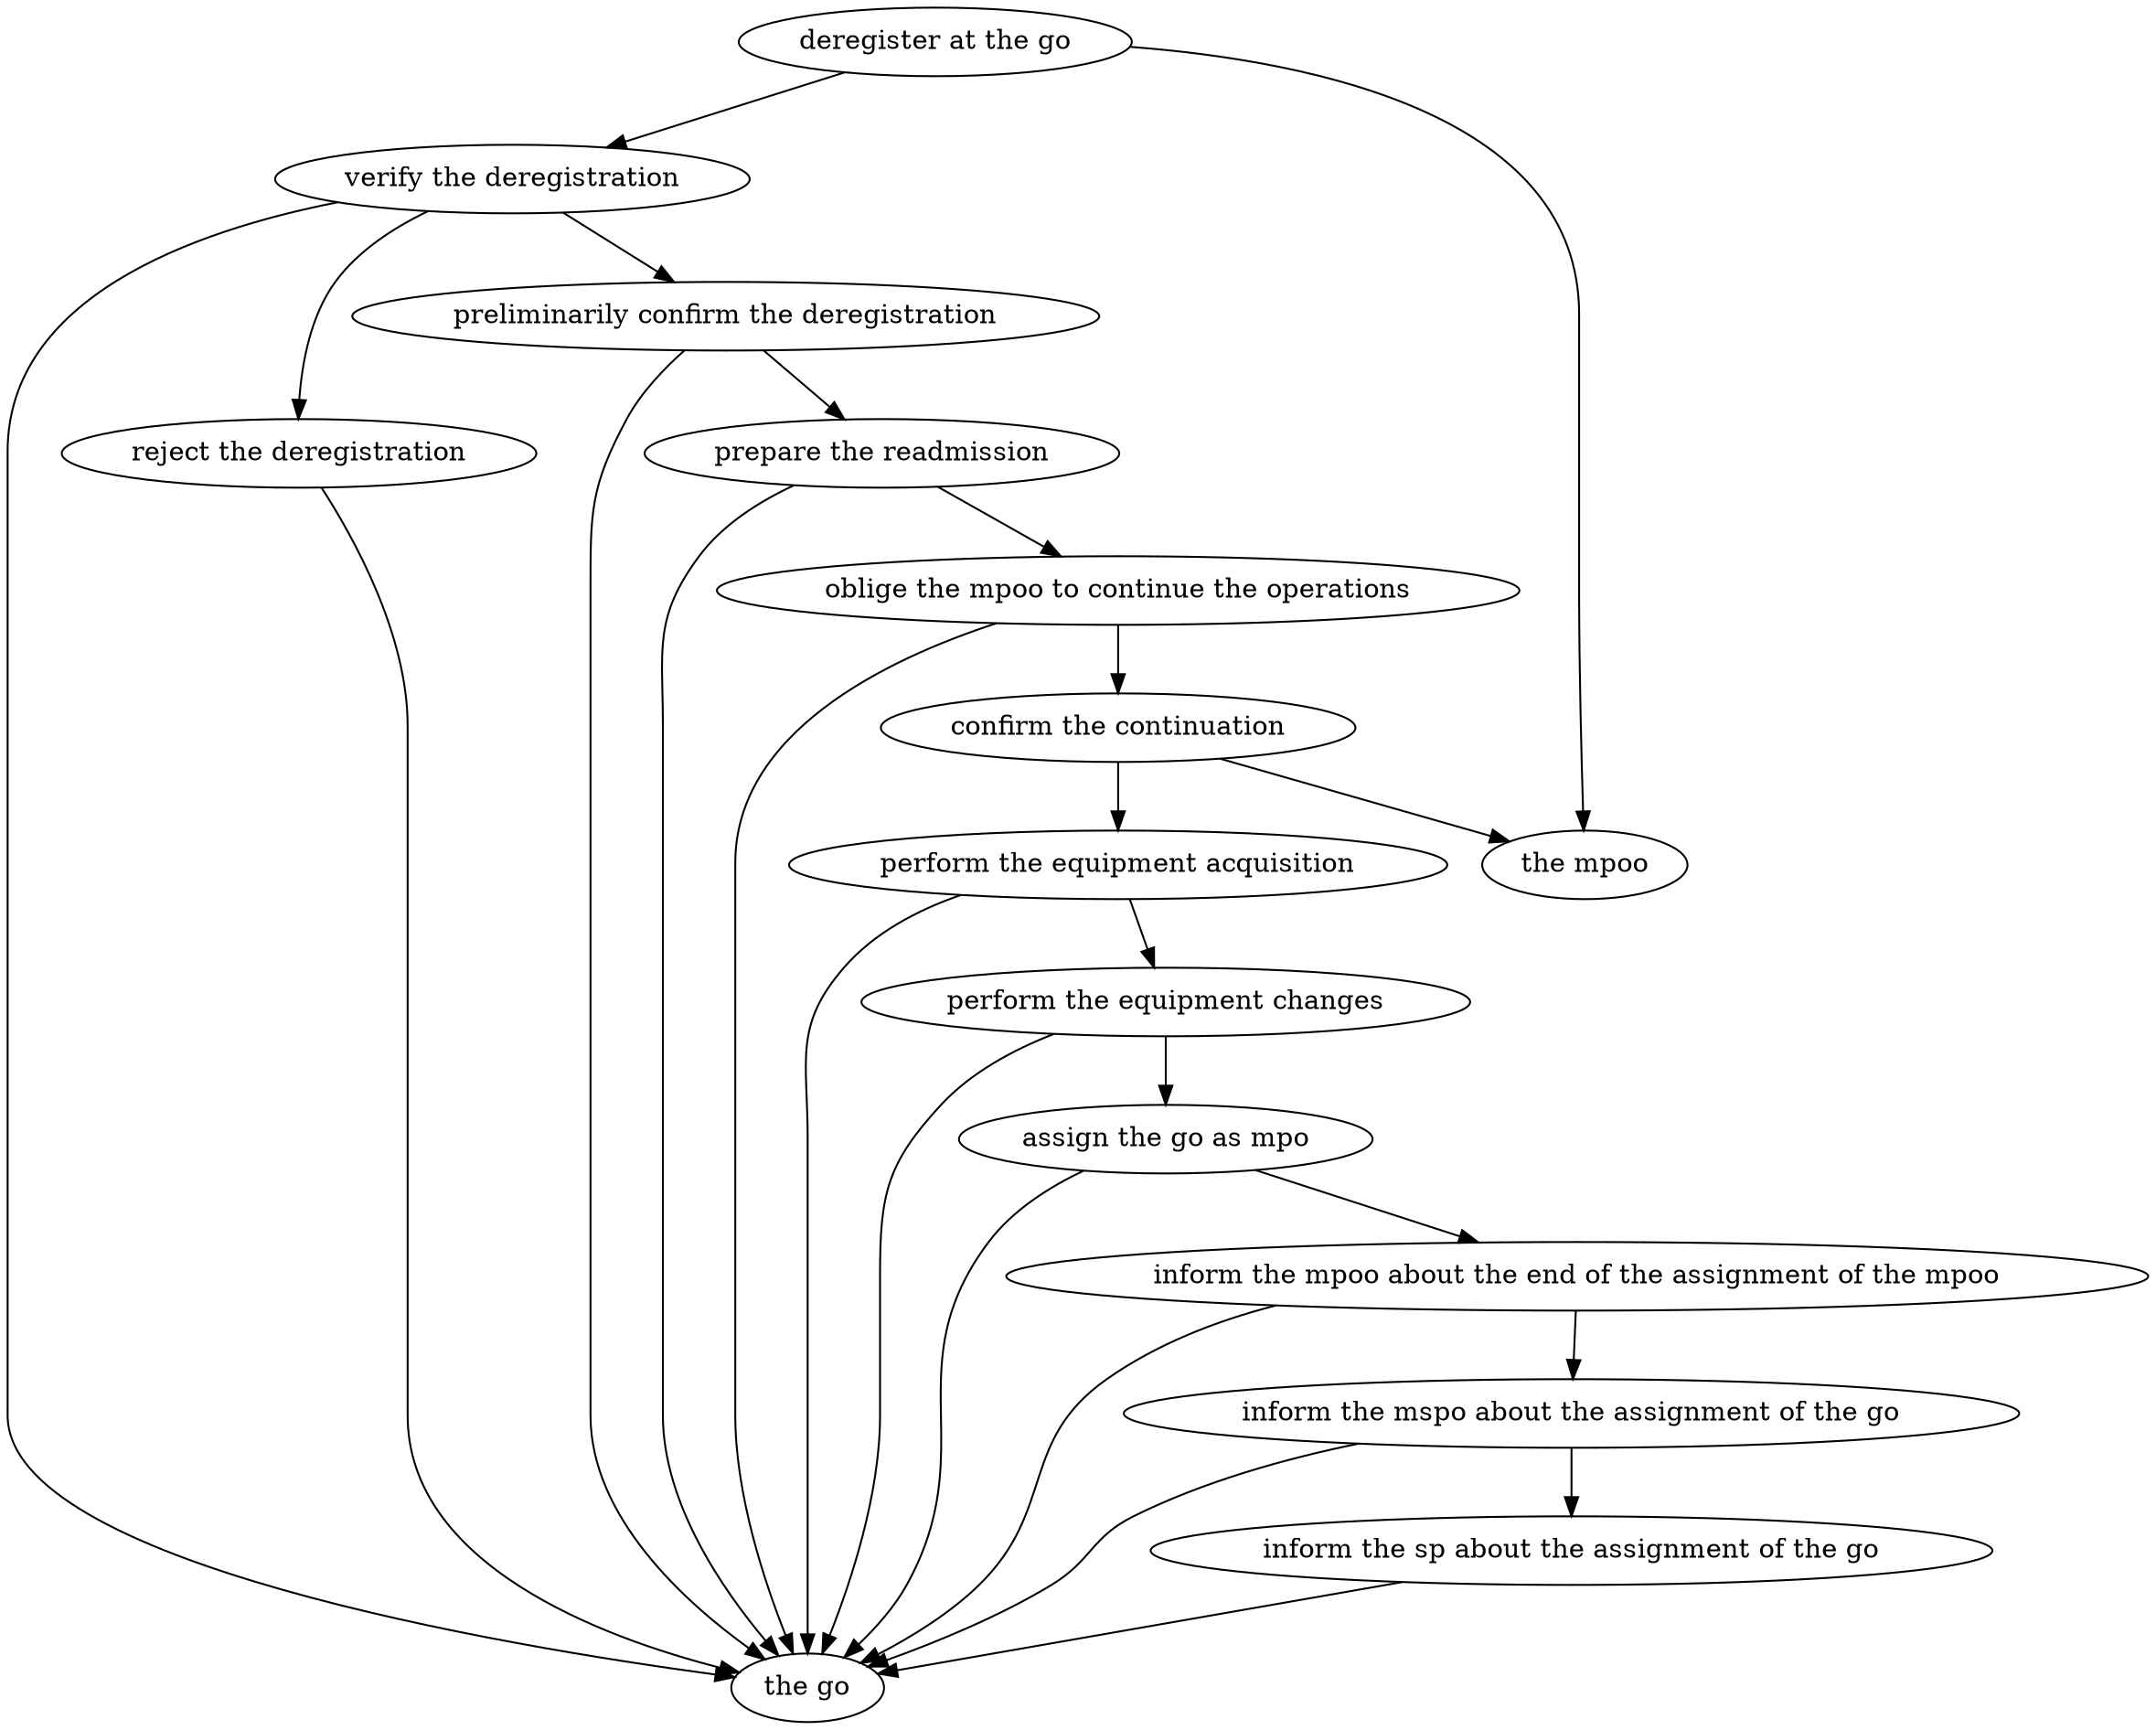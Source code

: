 strict digraph "doc-10.3" {
	graph [name="doc-10.3"];
	"deregister at the go"	[attrs="{'type': 'Activity', 'label': 'deregister at the go'}"];
	"verify the deregistration"	[attrs="{'type': 'Activity', 'label': 'verify the deregistration'}"];
	"deregister at the go" -> "verify the deregistration"	[attrs="{'type': 'flow', 'label': 'flow'}"];
	"the mpoo"	[attrs="{'type': 'Actor', 'label': 'the mpoo'}"];
	"deregister at the go" -> "the mpoo"	[attrs="{'type': 'actor performer', 'label': 'actor performer'}"];
	"reject the deregistration"	[attrs="{'type': 'Activity', 'label': 'reject the deregistration'}"];
	"verify the deregistration" -> "reject the deregistration"	[attrs="{'type': 'flow', 'label': 'flow'}"];
	"preliminarily confirm the deregistration"	[attrs="{'type': 'Activity', 'label': 'preliminarily confirm the deregistration'}"];
	"verify the deregistration" -> "preliminarily confirm the deregistration"	[attrs="{'type': 'flow', 'label': 'flow'}"];
	"the go"	[attrs="{'type': 'Actor', 'label': 'the go'}"];
	"verify the deregistration" -> "the go"	[attrs="{'type': 'actor performer', 'label': 'actor performer'}"];
	"reject the deregistration" -> "the go"	[attrs="{'type': 'actor performer', 'label': 'actor performer'}"];
	"prepare the readmission"	[attrs="{'type': 'Activity', 'label': 'prepare the readmission'}"];
	"preliminarily confirm the deregistration" -> "prepare the readmission"	[attrs="{'type': 'flow', 'label': 'flow'}"];
	"preliminarily confirm the deregistration" -> "the go"	[attrs="{'type': 'actor performer', 'label': 'actor performer'}"];
	"oblige the mpoo to continue the operations"	[attrs="{'type': 'Activity', 'label': 'oblige the mpoo to continue the operations'}"];
	"prepare the readmission" -> "oblige the mpoo to continue the operations"	[attrs="{'type': 'flow', 'label': 'flow'}"];
	"prepare the readmission" -> "the go"	[attrs="{'type': 'actor performer', 'label': 'actor performer'}"];
	"confirm the continuation"	[attrs="{'type': 'Activity', 'label': 'confirm the continuation'}"];
	"oblige the mpoo to continue the operations" -> "confirm the continuation"	[attrs="{'type': 'flow', 'label': 'flow'}"];
	"oblige the mpoo to continue the operations" -> "the go"	[attrs="{'type': 'actor performer', 'label': 'actor performer'}"];
	"perform the equipment acquisition"	[attrs="{'type': 'Activity', 'label': 'perform the equipment acquisition'}"];
	"confirm the continuation" -> "perform the equipment acquisition"	[attrs="{'type': 'flow', 'label': 'flow'}"];
	"confirm the continuation" -> "the mpoo"	[attrs="{'type': 'actor performer', 'label': 'actor performer'}"];
	"perform the equipment changes"	[attrs="{'type': 'Activity', 'label': 'perform the equipment changes'}"];
	"perform the equipment acquisition" -> "perform the equipment changes"	[attrs="{'type': 'flow', 'label': 'flow'}"];
	"perform the equipment acquisition" -> "the go"	[attrs="{'type': 'actor performer', 'label': 'actor performer'}"];
	"assign the go as mpo"	[attrs="{'type': 'Activity', 'label': 'assign the go as mpo'}"];
	"perform the equipment changes" -> "assign the go as mpo"	[attrs="{'type': 'flow', 'label': 'flow'}"];
	"perform the equipment changes" -> "the go"	[attrs="{'type': 'actor performer', 'label': 'actor performer'}"];
	"inform the mpoo about the end of the assignment of the mpoo"	[attrs="{'type': 'Activity', 'label': 'inform the mpoo about the end of the assignment of the mpoo'}"];
	"assign the go as mpo" -> "inform the mpoo about the end of the assignment of the mpoo"	[attrs="{'type': 'flow', 'label': 'flow'}"];
	"assign the go as mpo" -> "the go"	[attrs="{'type': 'actor performer', 'label': 'actor performer'}"];
	"inform the mspo about the assignment of the go"	[attrs="{'type': 'Activity', 'label': 'inform the mspo about the assignment of the go'}"];
	"inform the mpoo about the end of the assignment of the mpoo" -> "inform the mspo about the assignment of the go"	[attrs="{'type': 'flow', 'label': 'flow'}"];
	"inform the mpoo about the end of the assignment of the mpoo" -> "the go"	[attrs="{'type': 'actor performer', 'label': 'actor performer'}"];
	"inform the sp about the assignment of the go"	[attrs="{'type': 'Activity', 'label': 'inform the sp about the assignment of the go'}"];
	"inform the mspo about the assignment of the go" -> "inform the sp about the assignment of the go"	[attrs="{'type': 'flow', 'label': 'flow'}"];
	"inform the mspo about the assignment of the go" -> "the go"	[attrs="{'type': 'actor performer', 'label': 'actor performer'}"];
	"inform the sp about the assignment of the go" -> "the go"	[attrs="{'type': 'actor performer', 'label': 'actor performer'}"];
}
